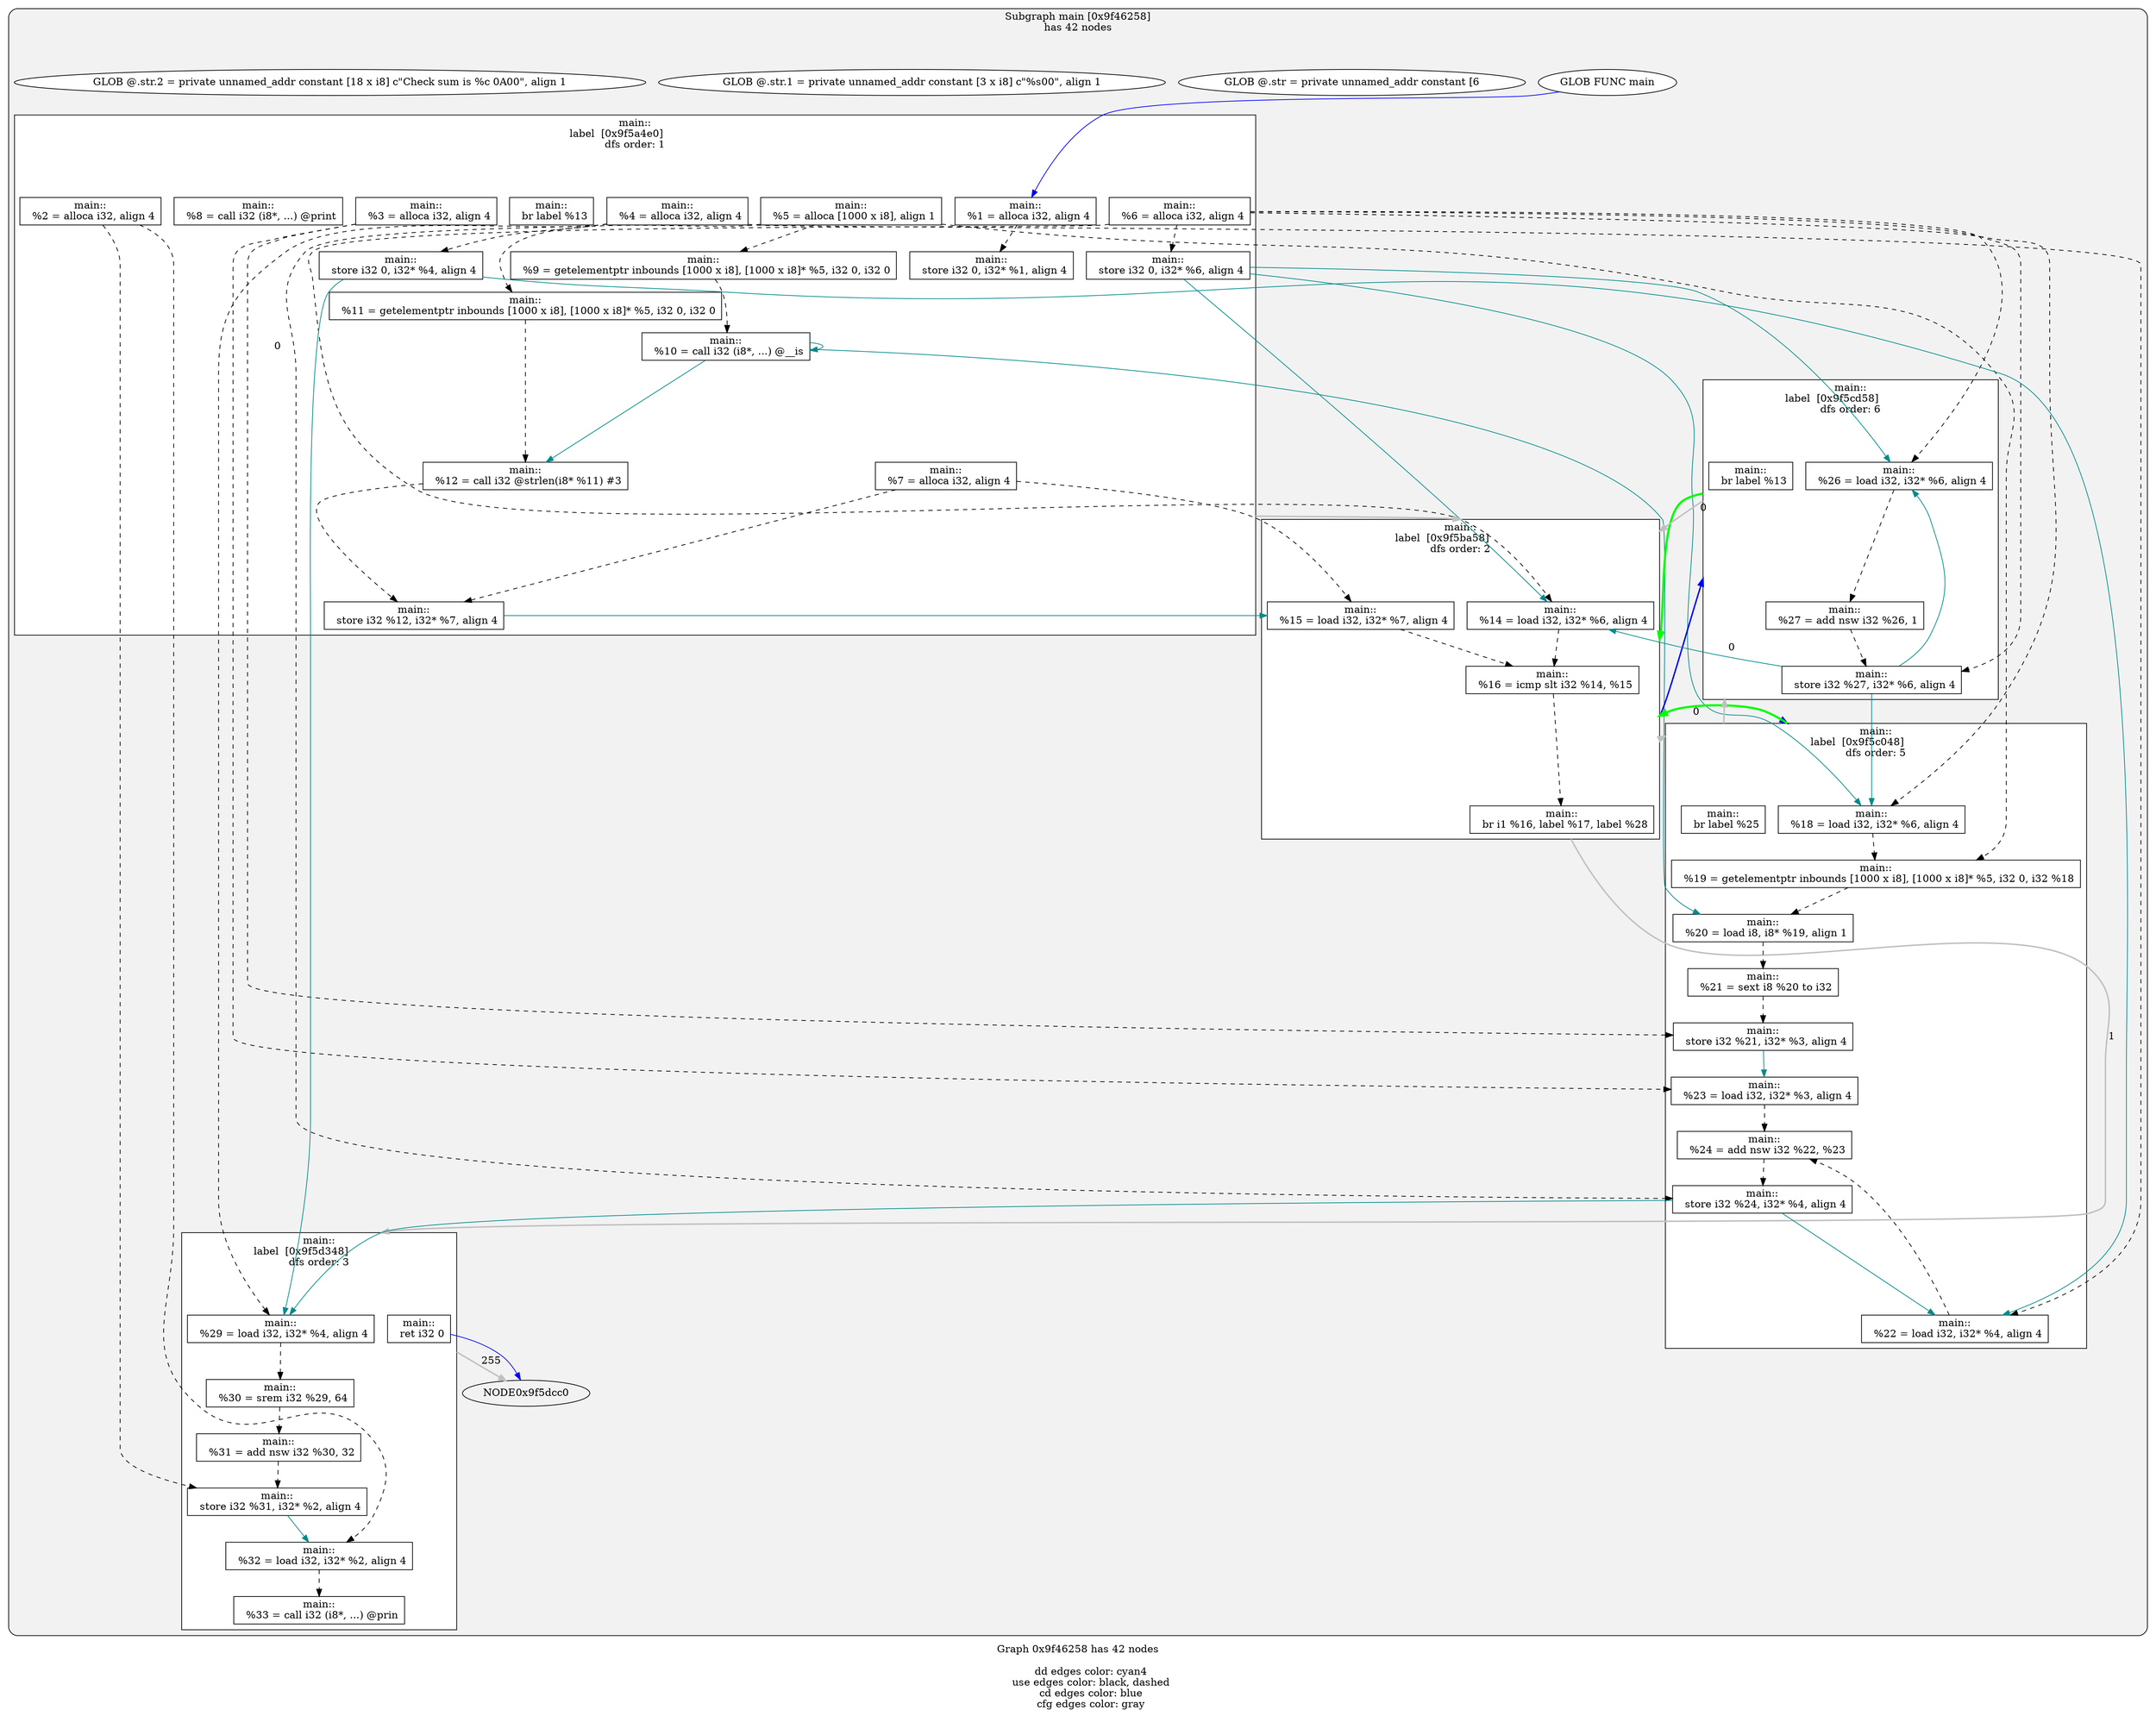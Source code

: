 digraph "DependenceGraph" {
	compound=true label="Graph 0x9f46258 has 42 nodes\n
	dd edges color: cyan4
	use edges color: black, dashed
	cd edges color: blue
	cfg edges color: gray"

	/* subgraph 0x9f46258 nodes */
	subgraph cluster_0x9f46258 {
		style="filled, rounded" fillcolor=gray95
		label="Subgraph main [0x9f46258]\nhas 42 nodes
"
		/* Basic Block main::
label  [0x9f5a4e0] */
		subgraph cluster_bb_0x9f5a4e0 {
			style=filled fillcolor=white
			label="main::
label  [0x9f5a4e0]		\ndfs order: 1"
			NODE0x9f5a5f0 [shape=rect label="0x9f48ef4"]
			NODE0x9f5a6f0 [shape=rect label="0x9f4ce6c"]
			NODE0x9f5a820 [shape=rect label="0x9f4cea4"]
			NODE0x9f5a950 [shape=rect label="0x9f4d58c"]
			NODE0x9f5aa80 [shape=rect label="0x9f4d5c4"]
			NODE0x9f5abb0 [shape=rect label="0x9f4d5fc"]
			NODE0x9f5ace0 [shape=rect label="0x9f4d634"]
			NODE0x9f5ae10 [shape=rect label="0x9f4d678"]
			NODE0x9f5af40 [shape=rect label="0x9f4d6b8"]
			NODE0x9f5b070 [shape=rect label="0x9f4d6f8"]
			NODE0x9f5b1b8 [shape=rect label="0x9f4d74c"]
			NODE0x9f5b2e8 [shape=rect label="0x9f4d79c"]
			NODE0x9f5b430 [shape=rect label="0x9f4d7ec"]
			NODE0x9f5b560 [shape=rect label="0x9f4d830"]
			NODE0x9f5b6a8 [shape=rect label="0x9f4d878"]
			NODE0x9f5b7d8 [shape=rect label="0x9f4d8b8"]
			NODE0x9f5b908 [shape=rect label="0x9f4d8ec"]
		} /* cluster_bb_0x9f5a4e0 */

		/* Basic Block main::
label  [0x9f5ba58] */
		subgraph cluster_bb_0x9f5ba58 {
			style=filled fillcolor=white
			label="main::
label  [0x9f5ba58]		\ndfs order: 2"
			NODE0x9f5bb68 [shape=rect label="0x9f4d91c"]
			NODE0x9f5bc98 [shape=rect label="0x9f4d954"]
			NODE0x9f5bdc8 [shape=rect label="0x9f4d998"]
			NODE0x9f5bef8 [shape=rect label="0x9f4f654"]
		} /* cluster_bb_0x9f5ba58 */

		/* Basic Block main::
label  [0x9f5c048] */
		subgraph cluster_bb_0x9f5c048 {
			style=filled fillcolor=white
			label="main::
label  [0x9f5c048]		\ndfs order: 5"
			NODE0x9f5c158 [shape=rect label="0x9f4cdec"]
			NODE0x9f5c288 [shape=rect label="0x9f4d0d4"]
			NODE0x9f5c3b8 [shape=rect label="0x9f4d10c"]
			NODE0x9f5c4e8 [shape=rect label="0x9f4cedc"]
			NODE0x9f5c618 [shape=rect label="0x9f4ce30"]
			NODE0x9f5c748 [shape=rect label="0x9f4d9cc"]
			NODE0x9f5c878 [shape=rect label="0x9f4da04"]
			NODE0x9f5c9a8 [shape=rect label="0x9f4da48"]
			NODE0x9f5cad8 [shape=rect label="0x9f4da88"]
			NODE0x9f5cc08 [shape=rect label="0x9f4dabc"]
		} /* cluster_bb_0x9f5c048 */

		/* Basic Block main::
label  [0x9f5cd58] */
		subgraph cluster_bb_0x9f5cd58 {
			style=filled fillcolor=white
			label="main::
label  [0x9f5cd58]		\ndfs order: 6"
			NODE0x9f5ce68 [shape=rect label="0x9f4daec"]
			NODE0x9f5cf98 [shape=rect label="0x9f4db30"]
			NODE0x9f5d0c8 [shape=rect label="0x9f4db70"]
			NODE0x9f5d1f8 [shape=rect label="0x9f4b55c"]
		} /* cluster_bb_0x9f5cd58 */

		/* Basic Block main::
label  [0x9f5d348] */
		subgraph cluster_bb_0x9f5d348 {
			style=filled fillcolor=white
			label="main::
label  [0x9f5d348]		\ndfs order: 3"
			NODE0x9f5d458 [shape=rect label="0x9f4b58c"]
			NODE0x9f5d588 [shape=rect label="0x9f4b5d0"]
			NODE0x9f5d6b8 [shape=rect label="0x9f4b610"]
			NODE0x9f5d7e8 [shape=rect label="0x9f4b650"]
			NODE0x9f5d918 [shape=rect label="0x9f4b684"]
			NODE0x9f5da48 [shape=rect label="0x9f4b6d4"]
			NODE0x9f5db90 [shape=rect label="0x9f4b70c"]
		} /* cluster_bb_0x9f5d348 */

	NODE0x9f5b908 -> NODE0x9f5bb68 [penwidth=2 label="0"  ltail=cluster_bb_0x9f5a4e0  lhead=cluster_bb_0x9f5ba58  color="gray"]
	NODE0x9f5bef8 -> NODE0x9f5c158 [penwidth=2 label="0"  ltail=cluster_bb_0x9f5ba58  lhead=cluster_bb_0x9f5c048  color="gray"]
	NODE0x9f5bef8 -> NODE0x9f5d458 [penwidth=2 label="1"  ltail=cluster_bb_0x9f5ba58  lhead=cluster_bb_0x9f5d348  color="gray"]
	NODE0x9f5bef8 -> NODE0x9f5c158 [penwidth=2 color=blue  ltail=cluster_bb_0x9f5ba58  lhead=cluster_bb_0x9f5c048]
	NODE0x9f5bef8 -> NODE0x9f5ce68 [penwidth=2 color=blue  ltail=cluster_bb_0x9f5ba58  lhead=cluster_bb_0x9f5cd58]
	NODE0x9f5cc08 -> NODE0x9f5ce68 [penwidth=2 label="0"  ltail=cluster_bb_0x9f5c048  lhead=cluster_bb_0x9f5cd58  color="gray"]
	/* post-dominance frontiers */
NODE0x9f5c158 -> NODE0x9f5bef8 [penwidth=3 color=green  ltail=cluster_bb_0x9f5c048  lhead=cluster_bb_0x9f5ba58 constraint=false]
	NODE0x9f5d1f8 -> NODE0x9f5bb68 [penwidth=2 label="0"  ltail=cluster_bb_0x9f5cd58  lhead=cluster_bb_0x9f5ba58  color="gray"]
	/* post-dominance frontiers */
NODE0x9f5ce68 -> NODE0x9f5bef8 [penwidth=3 color=green  ltail=cluster_bb_0x9f5cd58  lhead=cluster_bb_0x9f5ba58 constraint=false]
	NODE0x9f5db90 -> NODE0x9f5dcc0 [penwidth=2 label="255"  ltail=cluster_bb_0x9f5d348  lhead=cluster_bb_0x9f5ddc0  color="gray"]
		NODE0x9f5a5f0 [label="main::
  %1 = alloca i32, align 4" style=filled fillcolor=white]
		/* -- node 0x9f48ef4
		 * ------------------------------------------- */
		/* DD edges */
		/* USE edges */
		NODE0x9f5a5f0 -> NODE0x9f5ae10 [color="black" rank=max style="dashed"]
		/* CD edges */
		/* ID edges */
		NODE0x9f5d1f8 [label="main::
  br label %13" style=filled fillcolor=white]
		/* -- node 0x9f4b55c
		 * ------------------------------------------- */
		/* DD edges */
		/* USE edges */
		/* CD edges */
		/* ID edges */
		NODE0x9f5d458 [label="main::
  %29 = load i32, i32* %4, align 4" style=filled fillcolor=white]
		/* -- node 0x9f4b58c
		 * ------------------------------------------- */
		/* DD edges */
		/* USE edges */
		NODE0x9f5d458 -> NODE0x9f5d588 [color="black" rank=max style="dashed"]
		/* CD edges */
		/* ID edges */
		NODE0x9f5d588 [label="main::
  %30 = srem i32 %29, 64" style=filled fillcolor=white]
		/* -- node 0x9f4b5d0
		 * ------------------------------------------- */
		/* DD edges */
		/* USE edges */
		NODE0x9f5d588 -> NODE0x9f5d6b8 [color="black" rank=max style="dashed"]
		/* CD edges */
		/* ID edges */
		NODE0x9f5d6b8 [label="main::
  %31 = add nsw i32 %30, 32" style=filled fillcolor=white]
		/* -- node 0x9f4b610
		 * ------------------------------------------- */
		/* DD edges */
		/* USE edges */
		NODE0x9f5d6b8 -> NODE0x9f5d7e8 [color="black" rank=max style="dashed"]
		/* CD edges */
		/* ID edges */
		NODE0x9f5d7e8 [label="main::
  store i32 %31, i32* %2, align 4" style=filled fillcolor=white]
		/* -- node 0x9f4b650
		 * ------------------------------------------- */
		/* DD edges */
		NODE0x9f5d7e8 -> NODE0x9f5d918 [color="cyan4" rank=max]
		/* USE edges */
		/* CD edges */
		/* ID edges */
		NODE0x9f5d918 [label="main::
  %32 = load i32, i32* %2, align 4" style=filled fillcolor=white]
		/* -- node 0x9f4b684
		 * ------------------------------------------- */
		/* DD edges */
		/* USE edges */
		NODE0x9f5d918 -> NODE0x9f5da48 [color="black" rank=max style="dashed"]
		/* CD edges */
		/* ID edges */
		NODE0x9f5da48 [label="main::
  %33 = call i32 (i8*, ...) @prin" style=filled fillcolor=white]
		/* -- node 0x9f4b6d4
		 * ------------------------------------------- */
		/* DD edges */
		/* USE edges */
		/* CD edges */
		/* ID edges */
		NODE0x9f5db90 [label="main::
  ret i32 0" style=filled fillcolor=white]
		/* -- node 0x9f4b70c
		 * ------------------------------------------- */
		/* DD edges */
		/* USE edges */
		/* CD edges */
		NODE0x9f5db90 -> NODE0x9f5dcc0 [color="blue"]
		/* ID edges */
		NODE0x9f5c158 [label="main::
  %18 = load i32, i32* %6, align 4" style=filled fillcolor=white]
		/* -- node 0x9f4cdec
		 * ------------------------------------------- */
		/* DD edges */
		/* USE edges */
		NODE0x9f5c158 -> NODE0x9f5c288 [color="black" rank=max style="dashed"]
		/* CD edges */
		/* ID edges */
		NODE0x9f5c618 [label="main::
  store i32 %21, i32* %3, align 4" style=filled fillcolor=white]
		/* -- node 0x9f4ce30
		 * ------------------------------------------- */
		/* DD edges */
		NODE0x9f5c618 -> NODE0x9f5c878 [color="cyan4" rank=max]
		/* USE edges */
		/* CD edges */
		/* ID edges */
		NODE0x9f5a6f0 [label="main::
  %2 = alloca i32, align 4" style=filled fillcolor=white]
		/* -- node 0x9f4ce6c
		 * ------------------------------------------- */
		/* DD edges */
		/* USE edges */
		NODE0x9f5a6f0 -> NODE0x9f5d7e8 [color="black" rank=max style="dashed"]
		NODE0x9f5a6f0 -> NODE0x9f5d918 [color="black" rank=max style="dashed"]
		/* CD edges */
		/* ID edges */
		NODE0x9f5a820 [label="main::
  %3 = alloca i32, align 4" style=filled fillcolor=white]
		/* -- node 0x9f4cea4
		 * ------------------------------------------- */
		/* DD edges */
		/* USE edges */
		NODE0x9f5a820 -> NODE0x9f5c618 [color="black" rank=max style="dashed"]
		NODE0x9f5a820 -> NODE0x9f5c878 [color="black" rank=max style="dashed"]
		/* CD edges */
		/* ID edges */
		NODE0x9f5c4e8 [label="main::
  %21 = sext i8 %20 to i32" style=filled fillcolor=white]
		/* -- node 0x9f4cedc
		 * ------------------------------------------- */
		/* DD edges */
		/* USE edges */
		NODE0x9f5c4e8 -> NODE0x9f5c618 [color="black" rank=max style="dashed"]
		/* CD edges */
		/* ID edges */
		NODE0x9f5c288 [label="main::
  %19 = getelementptr inbounds [1000 x i8], [1000 x i8]* %5, i32 0, i32 %18" style=filled fillcolor=white]
		/* -- node 0x9f4d0d4
		 * ------------------------------------------- */
		/* DD edges */
		/* USE edges */
		NODE0x9f5c288 -> NODE0x9f5c3b8 [color="black" rank=max style="dashed"]
		/* CD edges */
		/* ID edges */
		NODE0x9f5c3b8 [label="main::
  %20 = load i8, i8* %19, align 1" style=filled fillcolor=white]
		/* -- node 0x9f4d10c
		 * ------------------------------------------- */
		/* DD edges */
		/* USE edges */
		NODE0x9f5c3b8 -> NODE0x9f5c4e8 [color="black" rank=max style="dashed"]
		/* CD edges */
		/* ID edges */
		NODE0x9f5a950 [label="main::
  %4 = alloca i32, align 4" style=filled fillcolor=white]
		/* -- node 0x9f4d58c
		 * ------------------------------------------- */
		/* DD edges */
		/* USE edges */
		NODE0x9f5a950 -> NODE0x9f5af40 [color="black" rank=max style="dashed"]
		NODE0x9f5a950 -> NODE0x9f5c748 [color="black" rank=max style="dashed"]
		NODE0x9f5a950 -> NODE0x9f5cad8 [color="black" rank=max style="dashed"]
		NODE0x9f5a950 -> NODE0x9f5d458 [color="black" rank=max style="dashed"]
		/* CD edges */
		/* ID edges */
		NODE0x9f5aa80 [label="main::
  %5 = alloca [1000 x i8], align 1" style=filled fillcolor=white]
		/* -- node 0x9f4d5c4
		 * ------------------------------------------- */
		/* DD edges */
		/* USE edges */
		NODE0x9f5aa80 -> NODE0x9f5b1b8 [color="black" rank=max style="dashed"]
		NODE0x9f5aa80 -> NODE0x9f5b430 [color="black" rank=max style="dashed"]
		NODE0x9f5aa80 -> NODE0x9f5c288 [color="black" rank=max style="dashed"]
		/* CD edges */
		/* ID edges */
		NODE0x9f5abb0 [label="main::
  %6 = alloca i32, align 4" style=filled fillcolor=white]
		/* -- node 0x9f4d5fc
		 * ------------------------------------------- */
		/* DD edges */
		/* USE edges */
		NODE0x9f5abb0 -> NODE0x9f5b7d8 [color="black" rank=max style="dashed"]
		NODE0x9f5abb0 -> NODE0x9f5bb68 [color="black" rank=max style="dashed"]
		NODE0x9f5abb0 -> NODE0x9f5c158 [color="black" rank=max style="dashed"]
		NODE0x9f5abb0 -> NODE0x9f5ce68 [color="black" rank=max style="dashed"]
		NODE0x9f5abb0 -> NODE0x9f5d0c8 [color="black" rank=max style="dashed"]
		/* CD edges */
		/* ID edges */
		NODE0x9f5ace0 [label="main::
  %7 = alloca i32, align 4" style=filled fillcolor=white]
		/* -- node 0x9f4d634
		 * ------------------------------------------- */
		/* DD edges */
		/* USE edges */
		NODE0x9f5ace0 -> NODE0x9f5b6a8 [color="black" rank=max style="dashed"]
		NODE0x9f5ace0 -> NODE0x9f5bc98 [color="black" rank=max style="dashed"]
		/* CD edges */
		/* ID edges */
		NODE0x9f5ae10 [label="main::
  store i32 0, i32* %1, align 4" style=filled fillcolor=white]
		/* -- node 0x9f4d678
		 * ------------------------------------------- */
		/* DD edges */
		/* USE edges */
		/* CD edges */
		/* ID edges */
		NODE0x9f5af40 [label="main::
  store i32 0, i32* %4, align 4" style=filled fillcolor=white]
		/* -- node 0x9f4d6b8
		 * ------------------------------------------- */
		/* DD edges */
		NODE0x9f5af40 -> NODE0x9f5c748 [color="cyan4" rank=max]
		NODE0x9f5af40 -> NODE0x9f5d458 [color="cyan4" rank=max]
		/* USE edges */
		/* CD edges */
		/* ID edges */
		NODE0x9f5b070 [label="main::
  %8 = call i32 (i8*, ...) @print" style=filled fillcolor=white]
		/* -- node 0x9f4d6f8
		 * ------------------------------------------- */
		/* DD edges */
		/* USE edges */
		/* CD edges */
		/* ID edges */
		NODE0x9f5b1b8 [label="main::
  %9 = getelementptr inbounds [1000 x i8], [1000 x i8]* %5, i32 0, i32 0" style=filled fillcolor=white]
		/* -- node 0x9f4d74c
		 * ------------------------------------------- */
		/* DD edges */
		/* USE edges */
		NODE0x9f5b1b8 -> NODE0x9f5b2e8 [color="black" rank=max style="dashed"]
		/* CD edges */
		/* ID edges */
		NODE0x9f5b2e8 [label="main::
  %10 = call i32 (i8*, ...) @__is" style=filled fillcolor=white]
		/* -- node 0x9f4d79c
		 * ------------------------------------------- */
		/* DD edges */
		NODE0x9f5b2e8 -> NODE0x9f5b2e8 [color="cyan4" rank=max]
		NODE0x9f5b2e8 -> NODE0x9f5b560 [color="cyan4" rank=max]
		NODE0x9f5b2e8 -> NODE0x9f5c3b8 [color="cyan4" rank=max]
		/* USE edges */
		/* CD edges */
		/* ID edges */
		NODE0x9f5b430 [label="main::
  %11 = getelementptr inbounds [1000 x i8], [1000 x i8]* %5, i32 0, i32 0" style=filled fillcolor=white]
		/* -- node 0x9f4d7ec
		 * ------------------------------------------- */
		/* DD edges */
		/* USE edges */
		NODE0x9f5b430 -> NODE0x9f5b560 [color="black" rank=max style="dashed"]
		/* CD edges */
		/* ID edges */
		NODE0x9f5b560 [label="main::
  %12 = call i32 @strlen(i8* %11) #3" style=filled fillcolor=white]
		/* -- node 0x9f4d830
		 * ------------------------------------------- */
		/* DD edges */
		/* USE edges */
		NODE0x9f5b560 -> NODE0x9f5b6a8 [color="black" rank=max style="dashed"]
		/* CD edges */
		/* ID edges */
		NODE0x9f5b6a8 [label="main::
  store i32 %12, i32* %7, align 4" style=filled fillcolor=white]
		/* -- node 0x9f4d878
		 * ------------------------------------------- */
		/* DD edges */
		NODE0x9f5b6a8 -> NODE0x9f5bc98 [color="cyan4" rank=max]
		/* USE edges */
		/* CD edges */
		/* ID edges */
		NODE0x9f5b7d8 [label="main::
  store i32 0, i32* %6, align 4" style=filled fillcolor=white]
		/* -- node 0x9f4d8b8
		 * ------------------------------------------- */
		/* DD edges */
		NODE0x9f5b7d8 -> NODE0x9f5bb68 [color="cyan4" rank=max]
		NODE0x9f5b7d8 -> NODE0x9f5c158 [color="cyan4" rank=max]
		NODE0x9f5b7d8 -> NODE0x9f5ce68 [color="cyan4" rank=max]
		/* USE edges */
		/* CD edges */
		/* ID edges */
		NODE0x9f5b908 [label="main::
  br label %13" style=filled fillcolor=white]
		/* -- node 0x9f4d8ec
		 * ------------------------------------------- */
		/* DD edges */
		/* USE edges */
		/* CD edges */
		/* ID edges */
		NODE0x9f5bb68 [label="main::
  %14 = load i32, i32* %6, align 4" style=filled fillcolor=white]
		/* -- node 0x9f4d91c
		 * ------------------------------------------- */
		/* DD edges */
		/* USE edges */
		NODE0x9f5bb68 -> NODE0x9f5bdc8 [color="black" rank=max style="dashed"]
		/* CD edges */
		/* ID edges */
		NODE0x9f5bc98 [label="main::
  %15 = load i32, i32* %7, align 4" style=filled fillcolor=white]
		/* -- node 0x9f4d954
		 * ------------------------------------------- */
		/* DD edges */
		/* USE edges */
		NODE0x9f5bc98 -> NODE0x9f5bdc8 [color="black" rank=max style="dashed"]
		/* CD edges */
		/* ID edges */
		NODE0x9f5bdc8 [label="main::
  %16 = icmp slt i32 %14, %15" style=filled fillcolor=white]
		/* -- node 0x9f4d998
		 * ------------------------------------------- */
		/* DD edges */
		/* USE edges */
		NODE0x9f5bdc8 -> NODE0x9f5bef8 [color="black" rank=max style="dashed"]
		/* CD edges */
		/* ID edges */
		NODE0x9f5c748 [label="main::
  %22 = load i32, i32* %4, align 4" style=filled fillcolor=white]
		/* -- node 0x9f4d9cc
		 * ------------------------------------------- */
		/* DD edges */
		/* USE edges */
		NODE0x9f5c748 -> NODE0x9f5c9a8 [color="black" rank=max style="dashed"]
		/* CD edges */
		/* ID edges */
		NODE0x9f5c878 [label="main::
  %23 = load i32, i32* %3, align 4" style=filled fillcolor=white]
		/* -- node 0x9f4da04
		 * ------------------------------------------- */
		/* DD edges */
		/* USE edges */
		NODE0x9f5c878 -> NODE0x9f5c9a8 [color="black" rank=max style="dashed"]
		/* CD edges */
		/* ID edges */
		NODE0x9f5c9a8 [label="main::
  %24 = add nsw i32 %22, %23" style=filled fillcolor=white]
		/* -- node 0x9f4da48
		 * ------------------------------------------- */
		/* DD edges */
		/* USE edges */
		NODE0x9f5c9a8 -> NODE0x9f5cad8 [color="black" rank=max style="dashed"]
		/* CD edges */
		/* ID edges */
		NODE0x9f5cad8 [label="main::
  store i32 %24, i32* %4, align 4" style=filled fillcolor=white]
		/* -- node 0x9f4da88
		 * ------------------------------------------- */
		/* DD edges */
		NODE0x9f5cad8 -> NODE0x9f5c748 [color="cyan4" rank=max]
		NODE0x9f5cad8 -> NODE0x9f5d458 [color="cyan4" rank=max]
		/* USE edges */
		/* CD edges */
		/* ID edges */
		NODE0x9f5cc08 [label="main::
  br label %25" style=filled fillcolor=white]
		/* -- node 0x9f4dabc
		 * ------------------------------------------- */
		/* DD edges */
		/* USE edges */
		/* CD edges */
		/* ID edges */
		NODE0x9f5ce68 [label="main::
  %26 = load i32, i32* %6, align 4" style=filled fillcolor=white]
		/* -- node 0x9f4daec
		 * ------------------------------------------- */
		/* DD edges */
		/* USE edges */
		NODE0x9f5ce68 -> NODE0x9f5cf98 [color="black" rank=max style="dashed"]
		/* CD edges */
		/* ID edges */
		NODE0x9f5cf98 [label="main::
  %27 = add nsw i32 %26, 1" style=filled fillcolor=white]
		/* -- node 0x9f4db30
		 * ------------------------------------------- */
		/* DD edges */
		/* USE edges */
		NODE0x9f5cf98 -> NODE0x9f5d0c8 [color="black" rank=max style="dashed"]
		/* CD edges */
		/* ID edges */
		NODE0x9f5d0c8 [label="main::
  store i32 %27, i32* %6, align 4" style=filled fillcolor=white]
		/* -- node 0x9f4db70
		 * ------------------------------------------- */
		/* DD edges */
		NODE0x9f5d0c8 -> NODE0x9f5bb68 [color="cyan4" rank=max]
		NODE0x9f5d0c8 -> NODE0x9f5c158 [color="cyan4" rank=max]
		NODE0x9f5d0c8 -> NODE0x9f5ce68 [color="cyan4" rank=max]
		/* USE edges */
		/* CD edges */
		/* ID edges */
		NODE0x9f5bef8 [label="main::
  br i1 %16, label %17, label %28" style=filled fillcolor=white]
		/* -- node 0x9f4f654
		 * ------------------------------------------- */
		/* DD edges */
		/* USE edges */
		/* CD edges */
		/* ID edges */
		NODE0x9f5a3e0 [label="GLOB FUNC main" style=filled fillcolor=white]
		/* -- node 0x9f46afc
		 * ------------------------------------------- */
		/* DD edges */
		/* USE edges */
		/* CD edges */
		NODE0x9f5a3e0 -> NODE0x9f5a5f0 [color="blue"]
		/* ID edges */
		NODE0x9f5a0e0 [label="GLOB @.str = private unnamed_addr constant [6" style=filled fillcolor=white]
		/* -- node 0x9f48e14
		 * ------------------------------------------- */
		/* DD edges */
		/* USE edges */
		/* CD edges */
		/* ID edges */
		NODE0x9f5a1e0 [label="GLOB @.str.1 = private unnamed_addr constant [3 x i8] c\"%s\00\", align 1" style=filled fillcolor=white]
		/* -- node 0x9f48e74
		 * ------------------------------------------- */
		/* DD edges */
		/* USE edges */
		/* CD edges */
		/* ID edges */
		NODE0x9f5a2e0 [label="GLOB @.str.2 = private unnamed_addr constant [18 x i8] c\"Check sum is %c \0A\00\", align 1" style=filled fillcolor=white]
		/* -- node 0x9f4be84
		 * ------------------------------------------- */
		/* DD edges */
		/* USE edges */
		/* CD edges */
		/* ID edges */
	}
}
